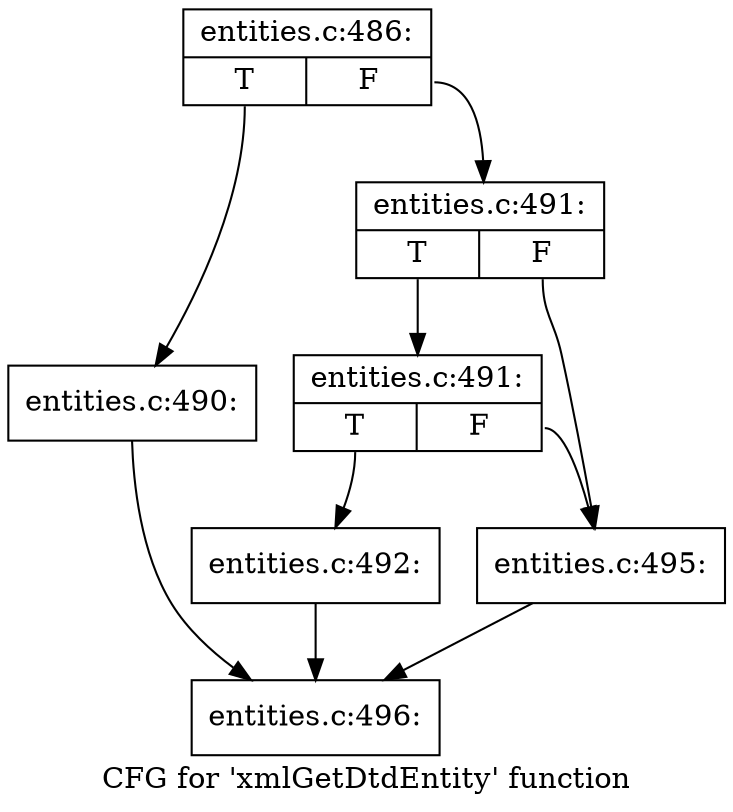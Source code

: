 digraph "CFG for 'xmlGetDtdEntity' function" {
	label="CFG for 'xmlGetDtdEntity' function";

	Node0x559a621621f0 [shape=record,label="{entities.c:486:|{<s0>T|<s1>F}}"];
	Node0x559a621621f0:s0 -> Node0x559a62163180;
	Node0x559a621621f0:s1 -> Node0x559a621631d0;
	Node0x559a62163180 [shape=record,label="{entities.c:490:}"];
	Node0x559a62163180 -> Node0x559a62160080;
	Node0x559a621631d0 [shape=record,label="{entities.c:491:|{<s0>T|<s1>F}}"];
	Node0x559a621631d0:s0 -> Node0x559a621638e0;
	Node0x559a621631d0:s1 -> Node0x559a62163890;
	Node0x559a621638e0 [shape=record,label="{entities.c:491:|{<s0>T|<s1>F}}"];
	Node0x559a621638e0:s0 -> Node0x559a62163840;
	Node0x559a621638e0:s1 -> Node0x559a62163890;
	Node0x559a62163840 [shape=record,label="{entities.c:492:}"];
	Node0x559a62163840 -> Node0x559a62160080;
	Node0x559a62163890 [shape=record,label="{entities.c:495:}"];
	Node0x559a62163890 -> Node0x559a62160080;
	Node0x559a62160080 [shape=record,label="{entities.c:496:}"];
}
